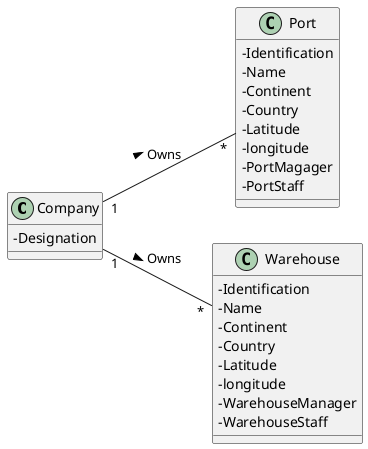 @startuml
'https://plantuml.com/class-diagram

skinparam classAttributeIconSize 0

left to right direction

class Company {
-Designation
}

class Port {
-Identification
-Name
-Continent
-Country
-Latitude
-longitude
-PortMagager
-PortStaff
}

class Warehouse {
-Identification
-Name
-Continent
-Country
-Latitude
-longitude
-WarehouseManager
-WarehouseStaff
}

Company "1" -- "*" Port : Owns >
Company "1" -- "*" Warehouse : Owns >

@enduml
